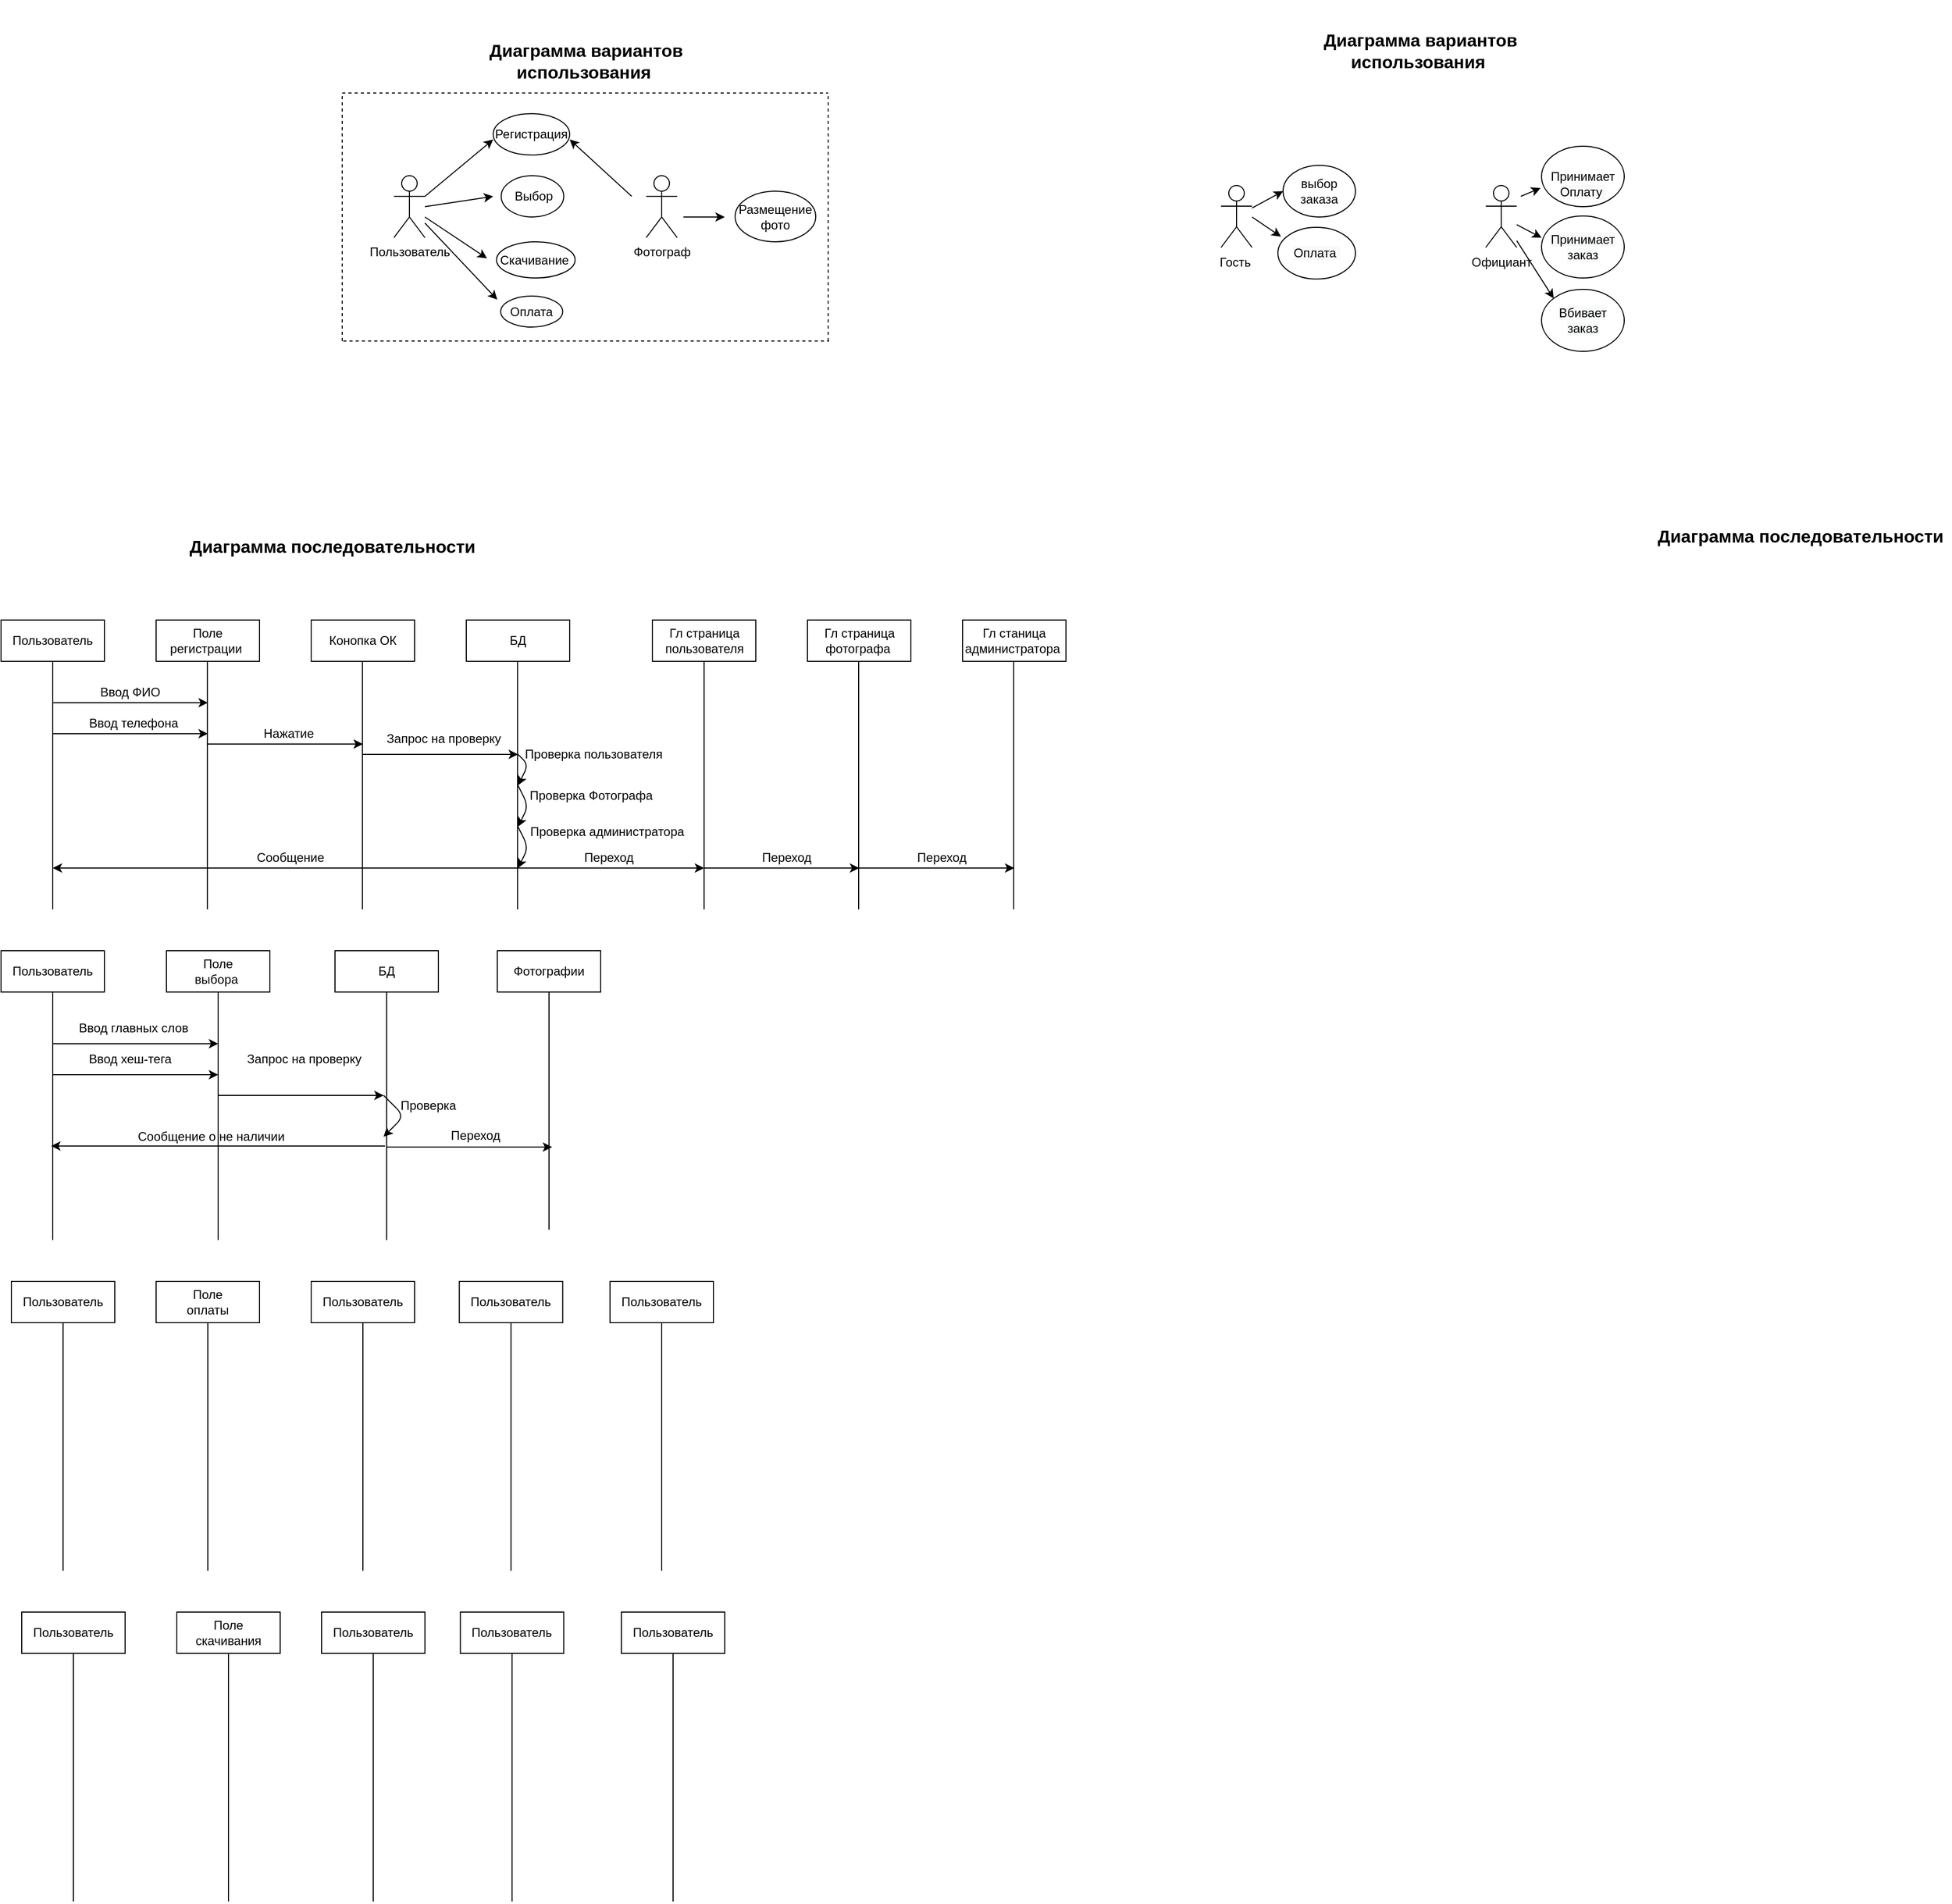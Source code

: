 <mxfile version="13.7.9" type="github">
  <diagram id="YE69xBtVCRSE5VGeOWay" name="Page-1">
    <mxGraphModel dx="1695" dy="482" grid="1" gridSize="10" guides="1" tooltips="1" connect="1" arrows="1" fold="1" page="1" pageScale="1" pageWidth="827" pageHeight="1169" math="0" shadow="0">
      <root>
        <mxCell id="0" />
        <mxCell id="1" parent="0" />
        <mxCell id="iiHJ2bzhxihyjnqLkJOd-1" value="Пользователь" style="shape=umlActor;verticalLabelPosition=bottom;verticalAlign=top;html=1;outlineConnect=0;" parent="1" vertex="1">
          <mxGeometry x="170" y="250" width="30" height="60" as="geometry" />
        </mxCell>
        <mxCell id="iiHJ2bzhxihyjnqLkJOd-2" value="Фотограф" style="shape=umlActor;verticalLabelPosition=bottom;verticalAlign=top;html=1;outlineConnect=0;" parent="1" vertex="1">
          <mxGeometry x="414" y="250" width="30" height="60" as="geometry" />
        </mxCell>
        <mxCell id="iiHJ2bzhxihyjnqLkJOd-3" value="&lt;font style=&quot;font-size: 17px&quot;&gt;&lt;b&gt;Диаграмма вариантов использования&amp;nbsp;&lt;/b&gt;&lt;/font&gt;" style="text;html=1;align=center;verticalAlign=middle;whiteSpace=wrap;rounded=0;" parent="1" vertex="1">
          <mxGeometry x="213" y="90" width="286" height="100" as="geometry" />
        </mxCell>
        <mxCell id="iiHJ2bzhxihyjnqLkJOd-8" value="" style="ellipse;whiteSpace=wrap;html=1;" parent="1" vertex="1">
          <mxGeometry x="273.25" y="366.5" width="60" height="30" as="geometry" />
        </mxCell>
        <mxCell id="iiHJ2bzhxihyjnqLkJOd-9" value="" style="ellipse;whiteSpace=wrap;html=1;" parent="1" vertex="1">
          <mxGeometry x="500" y="265" width="78" height="49" as="geometry" />
        </mxCell>
        <mxCell id="iiHJ2bzhxihyjnqLkJOd-10" value="" style="ellipse;whiteSpace=wrap;html=1;" parent="1" vertex="1">
          <mxGeometry x="273.75" y="250" width="60.5" height="40" as="geometry" />
        </mxCell>
        <mxCell id="iiHJ2bzhxihyjnqLkJOd-11" value="" style="ellipse;whiteSpace=wrap;html=1;" parent="1" vertex="1">
          <mxGeometry x="266" y="190" width="74" height="40" as="geometry" />
        </mxCell>
        <mxCell id="iiHJ2bzhxihyjnqLkJOd-12" value="" style="ellipse;whiteSpace=wrap;html=1;" parent="1" vertex="1">
          <mxGeometry x="269.25" y="314" width="76" height="35" as="geometry" />
        </mxCell>
        <mxCell id="iiHJ2bzhxihyjnqLkJOd-13" value="Регистрация" style="text;html=1;strokeColor=none;fillColor=none;align=center;verticalAlign=middle;whiteSpace=wrap;rounded=0;" parent="1" vertex="1">
          <mxGeometry x="283" y="200" width="40" height="20" as="geometry" />
        </mxCell>
        <mxCell id="iiHJ2bzhxihyjnqLkJOd-15" value="Выбор&amp;nbsp;" style="text;html=1;strokeColor=none;fillColor=none;align=center;verticalAlign=middle;whiteSpace=wrap;rounded=0;" parent="1" vertex="1">
          <mxGeometry x="287.25" y="260" width="40" height="20" as="geometry" />
        </mxCell>
        <mxCell id="iiHJ2bzhxihyjnqLkJOd-16" value="Оплата" style="text;html=1;strokeColor=none;fillColor=none;align=center;verticalAlign=middle;whiteSpace=wrap;rounded=0;" parent="1" vertex="1">
          <mxGeometry x="283.25" y="371.5" width="40" height="20" as="geometry" />
        </mxCell>
        <mxCell id="iiHJ2bzhxihyjnqLkJOd-17" value="Скачивание" style="text;html=1;strokeColor=none;fillColor=none;align=center;verticalAlign=middle;whiteSpace=wrap;rounded=0;" parent="1" vertex="1">
          <mxGeometry x="286.25" y="321.5" width="40" height="20" as="geometry" />
        </mxCell>
        <mxCell id="iiHJ2bzhxihyjnqLkJOd-20" value="Размещение фото" style="text;html=1;strokeColor=none;fillColor=none;align=center;verticalAlign=middle;whiteSpace=wrap;rounded=0;" parent="1" vertex="1">
          <mxGeometry x="499" y="270" width="80" height="40" as="geometry" />
        </mxCell>
        <mxCell id="iiHJ2bzhxihyjnqLkJOd-24" value="" style="endArrow=classic;html=1;" parent="1" edge="1">
          <mxGeometry width="50" height="50" relative="1" as="geometry">
            <mxPoint x="200" y="270" as="sourcePoint" />
            <mxPoint x="266" y="215" as="targetPoint" />
          </mxGeometry>
        </mxCell>
        <mxCell id="iiHJ2bzhxihyjnqLkJOd-26" value="" style="endArrow=classic;html=1;" parent="1" edge="1">
          <mxGeometry width="50" height="50" relative="1" as="geometry">
            <mxPoint x="400" y="270" as="sourcePoint" />
            <mxPoint x="340" y="215" as="targetPoint" />
          </mxGeometry>
        </mxCell>
        <mxCell id="iiHJ2bzhxihyjnqLkJOd-27" value="" style="endArrow=classic;html=1;" parent="1" edge="1">
          <mxGeometry width="50" height="50" relative="1" as="geometry">
            <mxPoint x="450" y="290" as="sourcePoint" />
            <mxPoint x="490" y="290" as="targetPoint" />
          </mxGeometry>
        </mxCell>
        <mxCell id="iiHJ2bzhxihyjnqLkJOd-28" value="" style="endArrow=classic;html=1;" parent="1" edge="1">
          <mxGeometry width="50" height="50" relative="1" as="geometry">
            <mxPoint x="200" y="280" as="sourcePoint" />
            <mxPoint x="266" y="270" as="targetPoint" />
          </mxGeometry>
        </mxCell>
        <mxCell id="iiHJ2bzhxihyjnqLkJOd-29" value="" style="endArrow=classic;html=1;" parent="1" edge="1">
          <mxGeometry width="50" height="50" relative="1" as="geometry">
            <mxPoint x="200" y="290" as="sourcePoint" />
            <mxPoint x="260" y="330" as="targetPoint" />
          </mxGeometry>
        </mxCell>
        <mxCell id="iiHJ2bzhxihyjnqLkJOd-30" value="" style="endArrow=classic;html=1;" parent="1" source="iiHJ2bzhxihyjnqLkJOd-1" edge="1">
          <mxGeometry width="50" height="50" relative="1" as="geometry">
            <mxPoint x="216" y="300" as="sourcePoint" />
            <mxPoint x="270" y="370" as="targetPoint" />
          </mxGeometry>
        </mxCell>
        <mxCell id="iiHJ2bzhxihyjnqLkJOd-31" value="" style="endArrow=none;dashed=1;html=1;" parent="1" edge="1">
          <mxGeometry width="50" height="50" relative="1" as="geometry">
            <mxPoint x="121" y="410" as="sourcePoint" />
            <mxPoint x="591" y="410" as="targetPoint" />
          </mxGeometry>
        </mxCell>
        <mxCell id="iiHJ2bzhxihyjnqLkJOd-32" value="" style="endArrow=none;dashed=1;html=1;" parent="1" edge="1">
          <mxGeometry width="50" height="50" relative="1" as="geometry">
            <mxPoint x="120" y="410" as="sourcePoint" />
            <mxPoint x="120" y="170" as="targetPoint" />
          </mxGeometry>
        </mxCell>
        <mxCell id="iiHJ2bzhxihyjnqLkJOd-33" value="" style="endArrow=none;dashed=1;html=1;" parent="1" edge="1">
          <mxGeometry width="50" height="50" relative="1" as="geometry">
            <mxPoint x="120" y="170" as="sourcePoint" />
            <mxPoint x="590" y="170" as="targetPoint" />
          </mxGeometry>
        </mxCell>
        <mxCell id="iiHJ2bzhxihyjnqLkJOd-34" value="" style="endArrow=none;dashed=1;html=1;" parent="1" edge="1">
          <mxGeometry width="50" height="50" relative="1" as="geometry">
            <mxPoint x="590" y="410" as="sourcePoint" />
            <mxPoint x="590" y="170" as="targetPoint" />
          </mxGeometry>
        </mxCell>
        <mxCell id="iiHJ2bzhxihyjnqLkJOd-35" value="&lt;font style=&quot;font-size: 17px&quot;&gt;&lt;b&gt;Диаграмма вариантов использования&amp;nbsp;&lt;/b&gt;&lt;/font&gt;" style="text;html=1;align=center;verticalAlign=middle;whiteSpace=wrap;rounded=0;" parent="1" vertex="1">
          <mxGeometry x="1020" y="80" width="286" height="100" as="geometry" />
        </mxCell>
        <mxCell id="iiHJ2bzhxihyjnqLkJOd-36" value="Гость&amp;nbsp;" style="shape=umlActor;verticalLabelPosition=bottom;verticalAlign=top;html=1;outlineConnect=0;" parent="1" vertex="1">
          <mxGeometry x="970" y="259.5" width="30" height="60" as="geometry" />
        </mxCell>
        <mxCell id="iiHJ2bzhxihyjnqLkJOd-37" value="Официант" style="shape=umlActor;verticalLabelPosition=bottom;verticalAlign=top;html=1;outlineConnect=0;" parent="1" vertex="1">
          <mxGeometry x="1226" y="259.5" width="30" height="60" as="geometry" />
        </mxCell>
        <mxCell id="iiHJ2bzhxihyjnqLkJOd-44" value="" style="ellipse;whiteSpace=wrap;html=1;" parent="1" vertex="1">
          <mxGeometry x="1030" y="240" width="70" height="50" as="geometry" />
        </mxCell>
        <mxCell id="iiHJ2bzhxihyjnqLkJOd-46" value="выбор заказа" style="text;html=1;strokeColor=none;fillColor=none;align=center;verticalAlign=middle;whiteSpace=wrap;rounded=0;" parent="1" vertex="1">
          <mxGeometry x="1045" y="255" width="40" height="20" as="geometry" />
        </mxCell>
        <mxCell id="iiHJ2bzhxihyjnqLkJOd-47" value="&#xa;&#xa;&lt;span style=&quot;color: rgb(0, 0, 0); font-family: helvetica; font-size: 12px; font-style: normal; font-weight: 400; letter-spacing: normal; text-align: center; text-indent: 0px; text-transform: none; word-spacing: 0px; background-color: rgb(248, 249, 250); display: inline; float: none;&quot;&gt;Оплата&amp;nbsp;&lt;/span&gt;&#xa;&#xa;" style="ellipse;whiteSpace=wrap;html=1;" parent="1" vertex="1">
          <mxGeometry x="1025" y="300" width="75" height="50" as="geometry" />
        </mxCell>
        <mxCell id="iiHJ2bzhxihyjnqLkJOd-48" value="&lt;br&gt;Принимает&lt;br&gt;&lt;span style=&quot;color: rgb(0 , 0 , 0) ; font-family: &amp;#34;helvetica&amp;#34; ; font-size: 12px ; font-style: normal ; font-weight: 400 ; letter-spacing: normal ; text-align: center ; text-indent: 0px ; text-transform: none ; word-spacing: 0px ; background-color: rgb(248 , 249 , 250) ; display: inline ; float: none&quot;&gt;Оплату&amp;nbsp;&lt;/span&gt;&lt;br&gt;" style="ellipse;whiteSpace=wrap;html=1;" parent="1" vertex="1">
          <mxGeometry x="1280" y="221.5" width="80" height="58.5" as="geometry" />
        </mxCell>
        <mxCell id="iiHJ2bzhxihyjnqLkJOd-49" value="&#xa;&#xa;&lt;span style=&quot;color: rgb(0, 0, 0); font-family: helvetica; font-size: 12px; font-style: normal; font-weight: 400; letter-spacing: normal; text-align: center; text-indent: 0px; text-transform: none; word-spacing: 0px; background-color: rgb(248, 249, 250); display: inline; float: none;&quot;&gt;Принимает заказ&lt;/span&gt;&#xa;&#xa;" style="ellipse;whiteSpace=wrap;html=1;" parent="1" vertex="1">
          <mxGeometry x="1280" y="289" width="80" height="60" as="geometry" />
        </mxCell>
        <mxCell id="iiHJ2bzhxihyjnqLkJOd-50" value="&#xa;&#xa;&lt;span style=&quot;color: rgb(0, 0, 0); font-family: helvetica; font-size: 12px; font-style: normal; font-weight: 400; letter-spacing: normal; text-align: center; text-indent: 0px; text-transform: none; word-spacing: 0px; background-color: rgb(248, 249, 250); display: inline; float: none;&quot;&gt;Вбивает заказ&lt;/span&gt;&#xa;&#xa;" style="ellipse;whiteSpace=wrap;html=1;" parent="1" vertex="1">
          <mxGeometry x="1280" y="360" width="80" height="60" as="geometry" />
        </mxCell>
        <mxCell id="iiHJ2bzhxihyjnqLkJOd-51" value="" style="endArrow=classic;html=1;entryX=0;entryY=0.5;entryDx=0;entryDy=0;" parent="1" source="iiHJ2bzhxihyjnqLkJOd-36" target="iiHJ2bzhxihyjnqLkJOd-44" edge="1">
          <mxGeometry width="50" height="50" relative="1" as="geometry">
            <mxPoint x="1010" y="270" as="sourcePoint" />
            <mxPoint x="1080" y="240" as="targetPoint" />
          </mxGeometry>
        </mxCell>
        <mxCell id="iiHJ2bzhxihyjnqLkJOd-52" value="" style="endArrow=classic;html=1;entryX=0.04;entryY=0.18;entryDx=0;entryDy=0;entryPerimeter=0;" parent="1" target="iiHJ2bzhxihyjnqLkJOd-47" edge="1">
          <mxGeometry width="50" height="50" relative="1" as="geometry">
            <mxPoint x="1000" y="290" as="sourcePoint" />
            <mxPoint x="1040" y="275" as="targetPoint" />
          </mxGeometry>
        </mxCell>
        <mxCell id="iiHJ2bzhxihyjnqLkJOd-56" value="" style="endArrow=classic;html=1;entryX=0;entryY=0.35;entryDx=0;entryDy=0;entryPerimeter=0;" parent="1" source="iiHJ2bzhxihyjnqLkJOd-37" target="iiHJ2bzhxihyjnqLkJOd-49" edge="1">
          <mxGeometry width="50" height="50" relative="1" as="geometry">
            <mxPoint x="1260" y="290" as="sourcePoint" />
            <mxPoint x="1260" y="300" as="targetPoint" />
          </mxGeometry>
        </mxCell>
        <mxCell id="iiHJ2bzhxihyjnqLkJOd-58" value="" style="endArrow=classic;html=1;entryX=0;entryY=0;entryDx=0;entryDy=0;" parent="1" source="iiHJ2bzhxihyjnqLkJOd-37" target="iiHJ2bzhxihyjnqLkJOd-50" edge="1">
          <mxGeometry width="50" height="50" relative="1" as="geometry">
            <mxPoint x="1270" y="280" as="sourcePoint" />
            <mxPoint x="1080" y="240" as="targetPoint" />
          </mxGeometry>
        </mxCell>
        <mxCell id="iiHJ2bzhxihyjnqLkJOd-59" value="" style="endArrow=classic;html=1;entryX=-0.012;entryY=0.692;entryDx=0;entryDy=0;entryPerimeter=0;" parent="1" target="iiHJ2bzhxihyjnqLkJOd-48" edge="1">
          <mxGeometry width="50" height="50" relative="1" as="geometry">
            <mxPoint x="1260" y="270" as="sourcePoint" />
            <mxPoint x="1260" y="250" as="targetPoint" />
          </mxGeometry>
        </mxCell>
        <mxCell id="iiHJ2bzhxihyjnqLkJOd-60" value="&lt;font style=&quot;font-size: 17px&quot;&gt;&lt;b&gt;Диаграмма последовательности&amp;nbsp;&lt;/b&gt;&lt;/font&gt;" style="text;html=1;align=center;verticalAlign=middle;whiteSpace=wrap;rounded=0;" parent="1" vertex="1">
          <mxGeometry x="-30" y="560" width="286" height="100" as="geometry" />
        </mxCell>
        <mxCell id="iiHJ2bzhxihyjnqLkJOd-62" value="&lt;font style=&quot;font-size: 17px&quot;&gt;&lt;b&gt;Диаграмма последовательности&amp;nbsp;&lt;/b&gt;&lt;/font&gt;" style="text;html=1;align=center;verticalAlign=middle;whiteSpace=wrap;rounded=0;" parent="1" vertex="1">
          <mxGeometry x="1390" y="550" width="286" height="100" as="geometry" />
        </mxCell>
        <mxCell id="iiHJ2bzhxihyjnqLkJOd-63" value="" style="rounded=0;whiteSpace=wrap;html=1;" parent="1" vertex="1">
          <mxGeometry x="-210" y="680" width="100" height="40" as="geometry" />
        </mxCell>
        <mxCell id="iiHJ2bzhxihyjnqLkJOd-64" value="Пользователь" style="text;html=1;strokeColor=none;fillColor=none;align=center;verticalAlign=middle;whiteSpace=wrap;rounded=0;" parent="1" vertex="1">
          <mxGeometry x="-180" y="690" width="40" height="20" as="geometry" />
        </mxCell>
        <mxCell id="iiHJ2bzhxihyjnqLkJOd-65" value="" style="rounded=0;whiteSpace=wrap;html=1;" parent="1" vertex="1">
          <mxGeometry x="-60" y="680" width="100" height="40" as="geometry" />
        </mxCell>
        <mxCell id="iiHJ2bzhxihyjnqLkJOd-66" value="" style="rounded=0;whiteSpace=wrap;html=1;" parent="1" vertex="1">
          <mxGeometry x="90" y="680" width="100" height="40" as="geometry" />
        </mxCell>
        <mxCell id="iiHJ2bzhxihyjnqLkJOd-67" value="" style="rounded=0;whiteSpace=wrap;html=1;" parent="1" vertex="1">
          <mxGeometry x="420" y="680" width="100" height="40" as="geometry" />
        </mxCell>
        <mxCell id="iiHJ2bzhxihyjnqLkJOd-68" value="" style="rounded=0;whiteSpace=wrap;html=1;" parent="1" vertex="1">
          <mxGeometry x="240" y="680" width="100" height="40" as="geometry" />
        </mxCell>
        <mxCell id="iiHJ2bzhxihyjnqLkJOd-70" value="" style="endArrow=none;html=1;entryX=0.5;entryY=1;entryDx=0;entryDy=0;" parent="1" target="iiHJ2bzhxihyjnqLkJOd-63" edge="1">
          <mxGeometry width="50" height="50" relative="1" as="geometry">
            <mxPoint x="-160" y="960" as="sourcePoint" />
            <mxPoint x="-160" y="800" as="targetPoint" />
          </mxGeometry>
        </mxCell>
        <mxCell id="iiHJ2bzhxihyjnqLkJOd-71" value="" style="endArrow=none;html=1;entryX=0.5;entryY=1;entryDx=0;entryDy=0;" parent="1" edge="1">
          <mxGeometry width="50" height="50" relative="1" as="geometry">
            <mxPoint x="-10.42" y="960" as="sourcePoint" />
            <mxPoint x="-10.42" y="720" as="targetPoint" />
          </mxGeometry>
        </mxCell>
        <mxCell id="iiHJ2bzhxihyjnqLkJOd-72" value="" style="endArrow=none;html=1;entryX=0.5;entryY=1;entryDx=0;entryDy=0;" parent="1" edge="1">
          <mxGeometry width="50" height="50" relative="1" as="geometry">
            <mxPoint x="139.58" y="960" as="sourcePoint" />
            <mxPoint x="139.58" y="720" as="targetPoint" />
          </mxGeometry>
        </mxCell>
        <mxCell id="iiHJ2bzhxihyjnqLkJOd-73" value="" style="endArrow=none;html=1;entryX=0.5;entryY=1;entryDx=0;entryDy=0;" parent="1" edge="1">
          <mxGeometry width="50" height="50" relative="1" as="geometry">
            <mxPoint x="289.58" y="960" as="sourcePoint" />
            <mxPoint x="289.58" y="720" as="targetPoint" />
          </mxGeometry>
        </mxCell>
        <mxCell id="iiHJ2bzhxihyjnqLkJOd-74" value="" style="endArrow=none;html=1;entryX=0.5;entryY=1;entryDx=0;entryDy=0;" parent="1" edge="1">
          <mxGeometry width="50" height="50" relative="1" as="geometry">
            <mxPoint x="470.0" y="960" as="sourcePoint" />
            <mxPoint x="470.0" y="720" as="targetPoint" />
          </mxGeometry>
        </mxCell>
        <mxCell id="iiHJ2bzhxihyjnqLkJOd-75" value="Поле регистрации&amp;nbsp;" style="text;html=1;strokeColor=none;fillColor=none;align=center;verticalAlign=middle;whiteSpace=wrap;rounded=0;" parent="1" vertex="1">
          <mxGeometry x="-60" y="690" width="100" height="20" as="geometry" />
        </mxCell>
        <mxCell id="iiHJ2bzhxihyjnqLkJOd-76" value="Конопка ОК" style="text;html=1;strokeColor=none;fillColor=none;align=center;verticalAlign=middle;whiteSpace=wrap;rounded=0;" parent="1" vertex="1">
          <mxGeometry x="95" y="685" width="90" height="30" as="geometry" />
        </mxCell>
        <mxCell id="iiHJ2bzhxihyjnqLkJOd-77" value="БД" style="text;html=1;strokeColor=none;fillColor=none;align=center;verticalAlign=middle;whiteSpace=wrap;rounded=0;" parent="1" vertex="1">
          <mxGeometry x="270" y="690" width="40" height="20" as="geometry" />
        </mxCell>
        <mxCell id="iiHJ2bzhxihyjnqLkJOd-78" value="Гл страница пользователя" style="text;html=1;strokeColor=none;fillColor=none;align=center;verticalAlign=middle;whiteSpace=wrap;rounded=0;" parent="1" vertex="1">
          <mxGeometry x="426.5" y="690" width="87" height="20" as="geometry" />
        </mxCell>
        <mxCell id="iiHJ2bzhxihyjnqLkJOd-79" value="" style="endArrow=classic;html=1;" parent="1" edge="1">
          <mxGeometry width="50" height="50" relative="1" as="geometry">
            <mxPoint x="-160" y="760" as="sourcePoint" />
            <mxPoint x="-10" y="760" as="targetPoint" />
          </mxGeometry>
        </mxCell>
        <mxCell id="iiHJ2bzhxihyjnqLkJOd-80" value="Ввод ФИО" style="text;html=1;strokeColor=none;fillColor=none;align=center;verticalAlign=middle;whiteSpace=wrap;rounded=0;" parent="1" vertex="1">
          <mxGeometry x="-120" y="740" width="70" height="20" as="geometry" />
        </mxCell>
        <mxCell id="iiHJ2bzhxihyjnqLkJOd-81" value="" style="endArrow=classic;html=1;" parent="1" edge="1">
          <mxGeometry width="50" height="50" relative="1" as="geometry">
            <mxPoint x="-160.0" y="790" as="sourcePoint" />
            <mxPoint x="-10.0" y="790" as="targetPoint" />
          </mxGeometry>
        </mxCell>
        <mxCell id="iiHJ2bzhxihyjnqLkJOd-82" value="Ввод телефона&amp;nbsp;" style="text;html=1;strokeColor=none;fillColor=none;align=center;verticalAlign=middle;whiteSpace=wrap;rounded=0;" parent="1" vertex="1">
          <mxGeometry x="-130" y="770" width="100" height="20" as="geometry" />
        </mxCell>
        <mxCell id="iiHJ2bzhxihyjnqLkJOd-83" value="Нажатие&amp;nbsp;" style="text;html=1;strokeColor=none;fillColor=none;align=center;verticalAlign=middle;whiteSpace=wrap;rounded=0;" parent="1" vertex="1">
          <mxGeometry x="50" y="780" width="40" height="20" as="geometry" />
        </mxCell>
        <mxCell id="iiHJ2bzhxihyjnqLkJOd-84" value="" style="endArrow=classic;html=1;" parent="1" edge="1">
          <mxGeometry width="50" height="50" relative="1" as="geometry">
            <mxPoint x="-10.0" y="800" as="sourcePoint" />
            <mxPoint x="140.0" y="800" as="targetPoint" />
          </mxGeometry>
        </mxCell>
        <mxCell id="iiHJ2bzhxihyjnqLkJOd-85" value="" style="endArrow=classic;html=1;" parent="1" edge="1">
          <mxGeometry width="50" height="50" relative="1" as="geometry">
            <mxPoint x="140.0" y="810" as="sourcePoint" />
            <mxPoint x="290" y="810" as="targetPoint" />
          </mxGeometry>
        </mxCell>
        <mxCell id="iiHJ2bzhxihyjnqLkJOd-87" value="" style="endArrow=classic;html=1;" parent="1" edge="1">
          <mxGeometry width="50" height="50" relative="1" as="geometry">
            <mxPoint x="290" y="920" as="sourcePoint" />
            <mxPoint x="470" y="920" as="targetPoint" />
          </mxGeometry>
        </mxCell>
        <mxCell id="iiHJ2bzhxihyjnqLkJOd-88" value="Запрос на проверку&amp;nbsp;" style="text;html=1;strokeColor=none;fillColor=none;align=center;verticalAlign=middle;whiteSpace=wrap;rounded=0;" parent="1" vertex="1">
          <mxGeometry x="150" y="780" width="140" height="30" as="geometry" />
        </mxCell>
        <mxCell id="iiHJ2bzhxihyjnqLkJOd-90" value="" style="endArrow=classic;html=1;exitX=1;exitY=1;exitDx=0;exitDy=0;" parent="1" source="iiHJ2bzhxihyjnqLkJOd-88" edge="1">
          <mxGeometry width="50" height="50" relative="1" as="geometry">
            <mxPoint x="320" y="810" as="sourcePoint" />
            <mxPoint x="290" y="840" as="targetPoint" />
            <Array as="points">
              <mxPoint x="300" y="820" />
            </Array>
          </mxGeometry>
        </mxCell>
        <mxCell id="iiHJ2bzhxihyjnqLkJOd-91" value="Проверка пользователя&amp;nbsp;" style="text;html=1;strokeColor=none;fillColor=none;align=center;verticalAlign=middle;whiteSpace=wrap;rounded=0;" parent="1" vertex="1">
          <mxGeometry x="290" y="790" width="150" height="40" as="geometry" />
        </mxCell>
        <mxCell id="iiHJ2bzhxihyjnqLkJOd-92" value="Проверка Фотографа&amp;nbsp;" style="text;html=1;strokeColor=none;fillColor=none;align=center;verticalAlign=middle;whiteSpace=wrap;rounded=0;" parent="1" vertex="1">
          <mxGeometry x="286.25" y="840" width="152.75" height="20" as="geometry" />
        </mxCell>
        <mxCell id="iiHJ2bzhxihyjnqLkJOd-94" value="" style="endArrow=classic;html=1;" parent="1" edge="1">
          <mxGeometry width="50" height="50" relative="1" as="geometry">
            <mxPoint x="290" y="840" as="sourcePoint" />
            <mxPoint x="290" y="880" as="targetPoint" />
            <Array as="points">
              <mxPoint x="300" y="860" />
            </Array>
          </mxGeometry>
        </mxCell>
        <mxCell id="iiHJ2bzhxihyjnqLkJOd-95" value="" style="endArrow=classic;html=1;" parent="1" edge="1">
          <mxGeometry width="50" height="50" relative="1" as="geometry">
            <mxPoint x="290" y="880" as="sourcePoint" />
            <mxPoint x="290" y="920" as="targetPoint" />
            <Array as="points">
              <mxPoint x="300" y="900" />
            </Array>
          </mxGeometry>
        </mxCell>
        <mxCell id="iiHJ2bzhxihyjnqLkJOd-96" value="Проверка администратора&amp;nbsp;" style="text;html=1;strokeColor=none;fillColor=none;align=center;verticalAlign=middle;whiteSpace=wrap;rounded=0;" parent="1" vertex="1">
          <mxGeometry x="283" y="860" width="190" height="50" as="geometry" />
        </mxCell>
        <mxCell id="iiHJ2bzhxihyjnqLkJOd-97" value="Переход" style="text;html=1;strokeColor=none;fillColor=none;align=center;verticalAlign=middle;whiteSpace=wrap;rounded=0;" parent="1" vertex="1">
          <mxGeometry x="358" y="900" width="40" height="20" as="geometry" />
        </mxCell>
        <mxCell id="iiHJ2bzhxihyjnqLkJOd-98" value="" style="rounded=0;whiteSpace=wrap;html=1;" parent="1" vertex="1">
          <mxGeometry x="570" y="680" width="100" height="40" as="geometry" />
        </mxCell>
        <mxCell id="iiHJ2bzhxihyjnqLkJOd-99" value="Гл страница фотографа&amp;nbsp;" style="text;html=1;strokeColor=none;fillColor=none;align=center;verticalAlign=middle;whiteSpace=wrap;rounded=0;" parent="1" vertex="1">
          <mxGeometry x="576.5" y="690" width="87" height="20" as="geometry" />
        </mxCell>
        <mxCell id="iiHJ2bzhxihyjnqLkJOd-100" value="" style="rounded=0;whiteSpace=wrap;html=1;" parent="1" vertex="1">
          <mxGeometry x="720" y="680" width="100" height="40" as="geometry" />
        </mxCell>
        <mxCell id="iiHJ2bzhxihyjnqLkJOd-101" value="Гл станица администратора&amp;nbsp;" style="text;html=1;strokeColor=none;fillColor=none;align=center;verticalAlign=middle;whiteSpace=wrap;rounded=0;" parent="1" vertex="1">
          <mxGeometry x="715" y="667.5" width="110" height="65" as="geometry" />
        </mxCell>
        <mxCell id="VN3i59JF1z_-Vm6CVips-3" value="" style="rounded=0;whiteSpace=wrap;html=1;" vertex="1" parent="1">
          <mxGeometry x="-210" y="1000" width="100" height="40" as="geometry" />
        </mxCell>
        <mxCell id="VN3i59JF1z_-Vm6CVips-4" value="Пользователь" style="text;html=1;strokeColor=none;fillColor=none;align=center;verticalAlign=middle;whiteSpace=wrap;rounded=0;" vertex="1" parent="1">
          <mxGeometry x="-180" y="1010" width="40" height="20" as="geometry" />
        </mxCell>
        <mxCell id="VN3i59JF1z_-Vm6CVips-5" value="" style="endArrow=none;html=1;entryX=0.5;entryY=1;entryDx=0;entryDy=0;" edge="1" parent="1" target="VN3i59JF1z_-Vm6CVips-3">
          <mxGeometry width="50" height="50" relative="1" as="geometry">
            <mxPoint x="-160" y="1280" as="sourcePoint" />
            <mxPoint x="-150" y="1120" as="targetPoint" />
          </mxGeometry>
        </mxCell>
        <mxCell id="VN3i59JF1z_-Vm6CVips-9" value="" style="rounded=0;whiteSpace=wrap;html=1;" vertex="1" parent="1">
          <mxGeometry x="-50" y="1000" width="100" height="40" as="geometry" />
        </mxCell>
        <mxCell id="VN3i59JF1z_-Vm6CVips-10" value="Поле выбора&amp;nbsp;" style="text;html=1;strokeColor=none;fillColor=none;align=center;verticalAlign=middle;whiteSpace=wrap;rounded=0;" vertex="1" parent="1">
          <mxGeometry x="-20" y="1010" width="40" height="20" as="geometry" />
        </mxCell>
        <mxCell id="VN3i59JF1z_-Vm6CVips-11" value="" style="endArrow=none;html=1;entryX=0.5;entryY=1;entryDx=0;entryDy=0;" edge="1" parent="1" target="VN3i59JF1z_-Vm6CVips-9">
          <mxGeometry width="50" height="50" relative="1" as="geometry">
            <mxPoint y="1280" as="sourcePoint" />
            <mxPoint x="10" y="1120" as="targetPoint" />
          </mxGeometry>
        </mxCell>
        <mxCell id="VN3i59JF1z_-Vm6CVips-12" value="" style="rounded=0;whiteSpace=wrap;html=1;" vertex="1" parent="1">
          <mxGeometry x="113" y="1000" width="100" height="40" as="geometry" />
        </mxCell>
        <mxCell id="VN3i59JF1z_-Vm6CVips-13" value="БД" style="text;html=1;strokeColor=none;fillColor=none;align=center;verticalAlign=middle;whiteSpace=wrap;rounded=0;" vertex="1" parent="1">
          <mxGeometry x="143" y="1010" width="40" height="20" as="geometry" />
        </mxCell>
        <mxCell id="VN3i59JF1z_-Vm6CVips-14" value="" style="endArrow=none;html=1;entryX=0.5;entryY=1;entryDx=0;entryDy=0;" edge="1" parent="1" target="VN3i59JF1z_-Vm6CVips-12">
          <mxGeometry width="50" height="50" relative="1" as="geometry">
            <mxPoint x="163" y="1280" as="sourcePoint" />
            <mxPoint x="140" y="1120" as="targetPoint" />
          </mxGeometry>
        </mxCell>
        <mxCell id="VN3i59JF1z_-Vm6CVips-15" value="" style="rounded=0;whiteSpace=wrap;html=1;" vertex="1" parent="1">
          <mxGeometry x="270" y="1000" width="100" height="40" as="geometry" />
        </mxCell>
        <mxCell id="VN3i59JF1z_-Vm6CVips-16" value="Фотографии" style="text;html=1;strokeColor=none;fillColor=none;align=center;verticalAlign=middle;whiteSpace=wrap;rounded=0;" vertex="1" parent="1">
          <mxGeometry x="300" y="1010" width="40" height="20" as="geometry" />
        </mxCell>
        <mxCell id="VN3i59JF1z_-Vm6CVips-17" value="" style="endArrow=none;html=1;entryX=0.5;entryY=1;entryDx=0;entryDy=0;" edge="1" parent="1" target="VN3i59JF1z_-Vm6CVips-15">
          <mxGeometry width="50" height="50" relative="1" as="geometry">
            <mxPoint x="320" y="1270" as="sourcePoint" />
            <mxPoint x="383.25" y="1120" as="targetPoint" />
          </mxGeometry>
        </mxCell>
        <mxCell id="VN3i59JF1z_-Vm6CVips-21" value="" style="rounded=0;whiteSpace=wrap;html=1;" vertex="1" parent="1">
          <mxGeometry x="-200" y="1320" width="100" height="40" as="geometry" />
        </mxCell>
        <mxCell id="VN3i59JF1z_-Vm6CVips-22" value="Пользователь" style="text;html=1;strokeColor=none;fillColor=none;align=center;verticalAlign=middle;whiteSpace=wrap;rounded=0;" vertex="1" parent="1">
          <mxGeometry x="-170" y="1330" width="40" height="20" as="geometry" />
        </mxCell>
        <mxCell id="VN3i59JF1z_-Vm6CVips-23" value="" style="endArrow=none;html=1;entryX=0.5;entryY=1;entryDx=0;entryDy=0;" edge="1" parent="1" target="VN3i59JF1z_-Vm6CVips-21">
          <mxGeometry width="50" height="50" relative="1" as="geometry">
            <mxPoint x="-150" y="1600" as="sourcePoint" />
            <mxPoint x="-150" y="1440" as="targetPoint" />
          </mxGeometry>
        </mxCell>
        <mxCell id="VN3i59JF1z_-Vm6CVips-24" value="" style="rounded=0;whiteSpace=wrap;html=1;" vertex="1" parent="1">
          <mxGeometry x="-60" y="1320" width="100" height="40" as="geometry" />
        </mxCell>
        <mxCell id="VN3i59JF1z_-Vm6CVips-25" value="Поле оплаты" style="text;html=1;strokeColor=none;fillColor=none;align=center;verticalAlign=middle;whiteSpace=wrap;rounded=0;" vertex="1" parent="1">
          <mxGeometry x="-30" y="1330" width="40" height="20" as="geometry" />
        </mxCell>
        <mxCell id="VN3i59JF1z_-Vm6CVips-26" value="" style="endArrow=none;html=1;entryX=0.5;entryY=1;entryDx=0;entryDy=0;" edge="1" parent="1" target="VN3i59JF1z_-Vm6CVips-24">
          <mxGeometry width="50" height="50" relative="1" as="geometry">
            <mxPoint x="-10" y="1600" as="sourcePoint" />
            <mxPoint x="-10" y="1440" as="targetPoint" />
          </mxGeometry>
        </mxCell>
        <mxCell id="VN3i59JF1z_-Vm6CVips-27" value="" style="rounded=0;whiteSpace=wrap;html=1;" vertex="1" parent="1">
          <mxGeometry x="90" y="1320" width="100" height="40" as="geometry" />
        </mxCell>
        <mxCell id="VN3i59JF1z_-Vm6CVips-28" value="Пользователь" style="text;html=1;strokeColor=none;fillColor=none;align=center;verticalAlign=middle;whiteSpace=wrap;rounded=0;" vertex="1" parent="1">
          <mxGeometry x="120" y="1330" width="40" height="20" as="geometry" />
        </mxCell>
        <mxCell id="VN3i59JF1z_-Vm6CVips-29" value="" style="endArrow=none;html=1;entryX=0.5;entryY=1;entryDx=0;entryDy=0;" edge="1" parent="1" target="VN3i59JF1z_-Vm6CVips-27">
          <mxGeometry width="50" height="50" relative="1" as="geometry">
            <mxPoint x="140" y="1600" as="sourcePoint" />
            <mxPoint x="140" y="1440" as="targetPoint" />
          </mxGeometry>
        </mxCell>
        <mxCell id="VN3i59JF1z_-Vm6CVips-30" value="" style="rounded=0;whiteSpace=wrap;html=1;" vertex="1" parent="1">
          <mxGeometry x="233.25" y="1320" width="100" height="40" as="geometry" />
        </mxCell>
        <mxCell id="VN3i59JF1z_-Vm6CVips-31" value="Пользователь" style="text;html=1;strokeColor=none;fillColor=none;align=center;verticalAlign=middle;whiteSpace=wrap;rounded=0;" vertex="1" parent="1">
          <mxGeometry x="263.25" y="1330" width="40" height="20" as="geometry" />
        </mxCell>
        <mxCell id="VN3i59JF1z_-Vm6CVips-32" value="" style="endArrow=none;html=1;entryX=0.5;entryY=1;entryDx=0;entryDy=0;" edge="1" parent="1" target="VN3i59JF1z_-Vm6CVips-30">
          <mxGeometry width="50" height="50" relative="1" as="geometry">
            <mxPoint x="283.25" y="1600" as="sourcePoint" />
            <mxPoint x="283.25" y="1440" as="targetPoint" />
          </mxGeometry>
        </mxCell>
        <mxCell id="VN3i59JF1z_-Vm6CVips-33" value="" style="rounded=0;whiteSpace=wrap;html=1;" vertex="1" parent="1">
          <mxGeometry x="379" y="1320" width="100" height="40" as="geometry" />
        </mxCell>
        <mxCell id="VN3i59JF1z_-Vm6CVips-34" value="Пользователь" style="text;html=1;strokeColor=none;fillColor=none;align=center;verticalAlign=middle;whiteSpace=wrap;rounded=0;" vertex="1" parent="1">
          <mxGeometry x="409" y="1330" width="40" height="20" as="geometry" />
        </mxCell>
        <mxCell id="VN3i59JF1z_-Vm6CVips-35" value="" style="endArrow=none;html=1;entryX=0.5;entryY=1;entryDx=0;entryDy=0;" edge="1" parent="1" target="VN3i59JF1z_-Vm6CVips-33">
          <mxGeometry width="50" height="50" relative="1" as="geometry">
            <mxPoint x="429" y="1600" as="sourcePoint" />
            <mxPoint x="429" y="1440" as="targetPoint" />
          </mxGeometry>
        </mxCell>
        <mxCell id="VN3i59JF1z_-Vm6CVips-36" value="" style="rounded=0;whiteSpace=wrap;html=1;" vertex="1" parent="1">
          <mxGeometry x="-190" y="1640" width="100" height="40" as="geometry" />
        </mxCell>
        <mxCell id="VN3i59JF1z_-Vm6CVips-37" value="Пользователь" style="text;html=1;strokeColor=none;fillColor=none;align=center;verticalAlign=middle;whiteSpace=wrap;rounded=0;" vertex="1" parent="1">
          <mxGeometry x="-160" y="1650" width="40" height="20" as="geometry" />
        </mxCell>
        <mxCell id="VN3i59JF1z_-Vm6CVips-38" value="" style="endArrow=none;html=1;entryX=0.5;entryY=1;entryDx=0;entryDy=0;" edge="1" parent="1" target="VN3i59JF1z_-Vm6CVips-36">
          <mxGeometry width="50" height="50" relative="1" as="geometry">
            <mxPoint x="-140" y="1920" as="sourcePoint" />
            <mxPoint x="-140" y="1760" as="targetPoint" />
          </mxGeometry>
        </mxCell>
        <mxCell id="VN3i59JF1z_-Vm6CVips-39" value="" style="rounded=0;whiteSpace=wrap;html=1;" vertex="1" parent="1">
          <mxGeometry x="-40" y="1640" width="100" height="40" as="geometry" />
        </mxCell>
        <mxCell id="VN3i59JF1z_-Vm6CVips-40" value="Поле скачивания" style="text;html=1;strokeColor=none;fillColor=none;align=center;verticalAlign=middle;whiteSpace=wrap;rounded=0;" vertex="1" parent="1">
          <mxGeometry x="-10" y="1650" width="40" height="20" as="geometry" />
        </mxCell>
        <mxCell id="VN3i59JF1z_-Vm6CVips-41" value="" style="endArrow=none;html=1;entryX=0.5;entryY=1;entryDx=0;entryDy=0;" edge="1" parent="1" target="VN3i59JF1z_-Vm6CVips-39">
          <mxGeometry width="50" height="50" relative="1" as="geometry">
            <mxPoint x="10" y="1920" as="sourcePoint" />
            <mxPoint x="10" y="1760" as="targetPoint" />
          </mxGeometry>
        </mxCell>
        <mxCell id="VN3i59JF1z_-Vm6CVips-42" value="" style="rounded=0;whiteSpace=wrap;html=1;" vertex="1" parent="1">
          <mxGeometry x="100" y="1640" width="100" height="40" as="geometry" />
        </mxCell>
        <mxCell id="VN3i59JF1z_-Vm6CVips-43" value="Пользователь" style="text;html=1;strokeColor=none;fillColor=none;align=center;verticalAlign=middle;whiteSpace=wrap;rounded=0;" vertex="1" parent="1">
          <mxGeometry x="130" y="1650" width="40" height="20" as="geometry" />
        </mxCell>
        <mxCell id="VN3i59JF1z_-Vm6CVips-44" value="" style="endArrow=none;html=1;entryX=0.5;entryY=1;entryDx=0;entryDy=0;" edge="1" parent="1" target="VN3i59JF1z_-Vm6CVips-42">
          <mxGeometry width="50" height="50" relative="1" as="geometry">
            <mxPoint x="150" y="1920" as="sourcePoint" />
            <mxPoint x="150" y="1760" as="targetPoint" />
          </mxGeometry>
        </mxCell>
        <mxCell id="VN3i59JF1z_-Vm6CVips-45" value="" style="rounded=0;whiteSpace=wrap;html=1;" vertex="1" parent="1">
          <mxGeometry x="234.25" y="1640" width="100" height="40" as="geometry" />
        </mxCell>
        <mxCell id="VN3i59JF1z_-Vm6CVips-46" value="Пользователь" style="text;html=1;strokeColor=none;fillColor=none;align=center;verticalAlign=middle;whiteSpace=wrap;rounded=0;" vertex="1" parent="1">
          <mxGeometry x="264.25" y="1650" width="40" height="20" as="geometry" />
        </mxCell>
        <mxCell id="VN3i59JF1z_-Vm6CVips-47" value="" style="endArrow=none;html=1;entryX=0.5;entryY=1;entryDx=0;entryDy=0;" edge="1" parent="1" target="VN3i59JF1z_-Vm6CVips-45">
          <mxGeometry width="50" height="50" relative="1" as="geometry">
            <mxPoint x="284.25" y="1920" as="sourcePoint" />
            <mxPoint x="284.25" y="1760" as="targetPoint" />
          </mxGeometry>
        </mxCell>
        <mxCell id="VN3i59JF1z_-Vm6CVips-48" value="" style="rounded=0;whiteSpace=wrap;html=1;" vertex="1" parent="1">
          <mxGeometry x="390" y="1640" width="100" height="40" as="geometry" />
        </mxCell>
        <mxCell id="VN3i59JF1z_-Vm6CVips-49" value="Пользователь" style="text;html=1;strokeColor=none;fillColor=none;align=center;verticalAlign=middle;whiteSpace=wrap;rounded=0;" vertex="1" parent="1">
          <mxGeometry x="420" y="1650" width="40" height="20" as="geometry" />
        </mxCell>
        <mxCell id="VN3i59JF1z_-Vm6CVips-50" value="" style="endArrow=none;html=1;entryX=0.5;entryY=1;entryDx=0;entryDy=0;" edge="1" parent="1" target="VN3i59JF1z_-Vm6CVips-48">
          <mxGeometry width="50" height="50" relative="1" as="geometry">
            <mxPoint x="440" y="1920" as="sourcePoint" />
            <mxPoint x="440" y="1760" as="targetPoint" />
          </mxGeometry>
        </mxCell>
        <mxCell id="VN3i59JF1z_-Vm6CVips-52" value="" style="endArrow=classic;html=1;" edge="1" parent="1">
          <mxGeometry width="50" height="50" relative="1" as="geometry">
            <mxPoint x="-160.0" y="1090" as="sourcePoint" />
            <mxPoint y="1090" as="targetPoint" />
          </mxGeometry>
        </mxCell>
        <mxCell id="VN3i59JF1z_-Vm6CVips-53" value="Ввод главных слов&amp;nbsp;" style="text;html=1;strokeColor=none;fillColor=none;align=center;verticalAlign=middle;whiteSpace=wrap;rounded=0;" vertex="1" parent="1">
          <mxGeometry x="-140" y="1060" width="120" height="30" as="geometry" />
        </mxCell>
        <mxCell id="VN3i59JF1z_-Vm6CVips-54" value="Ввод хеш-тега" style="text;html=1;strokeColor=none;fillColor=none;align=center;verticalAlign=middle;whiteSpace=wrap;rounded=0;" vertex="1" parent="1">
          <mxGeometry x="-150" y="1090" width="130" height="30" as="geometry" />
        </mxCell>
        <mxCell id="VN3i59JF1z_-Vm6CVips-55" value="" style="endArrow=classic;html=1;" edge="1" parent="1">
          <mxGeometry width="50" height="50" relative="1" as="geometry">
            <mxPoint x="-160.0" y="1120" as="sourcePoint" />
            <mxPoint y="1120" as="targetPoint" />
          </mxGeometry>
        </mxCell>
        <mxCell id="VN3i59JF1z_-Vm6CVips-56" value="" style="endArrow=classic;html=1;" edge="1" parent="1">
          <mxGeometry width="50" height="50" relative="1" as="geometry">
            <mxPoint x="2.274e-13" y="1140" as="sourcePoint" />
            <mxPoint x="160" y="1140" as="targetPoint" />
          </mxGeometry>
        </mxCell>
        <mxCell id="VN3i59JF1z_-Vm6CVips-57" value="Запрос на проверку&amp;nbsp;" style="text;html=1;strokeColor=none;fillColor=none;align=center;verticalAlign=middle;whiteSpace=wrap;rounded=0;" vertex="1" parent="1">
          <mxGeometry y="1085" width="170" height="40" as="geometry" />
        </mxCell>
        <mxCell id="VN3i59JF1z_-Vm6CVips-58" value="" style="endArrow=classic;html=1;" edge="1" parent="1">
          <mxGeometry width="50" height="50" relative="1" as="geometry">
            <mxPoint x="160" y="1140" as="sourcePoint" />
            <mxPoint x="160" y="1180" as="targetPoint" />
            <Array as="points">
              <mxPoint x="180" y="1160" />
            </Array>
          </mxGeometry>
        </mxCell>
        <mxCell id="VN3i59JF1z_-Vm6CVips-59" value="Проверка&amp;nbsp;" style="text;html=1;strokeColor=none;fillColor=none;align=center;verticalAlign=middle;whiteSpace=wrap;rounded=0;" vertex="1" parent="1">
          <mxGeometry x="185" y="1140" width="40" height="20" as="geometry" />
        </mxCell>
        <mxCell id="VN3i59JF1z_-Vm6CVips-60" value="" style="endArrow=classic;html=1;" edge="1" parent="1">
          <mxGeometry width="50" height="50" relative="1" as="geometry">
            <mxPoint x="163.0" y="1190" as="sourcePoint" />
            <mxPoint x="323" y="1190" as="targetPoint" />
          </mxGeometry>
        </mxCell>
        <mxCell id="VN3i59JF1z_-Vm6CVips-61" value="Переход" style="text;html=1;strokeColor=none;fillColor=none;align=center;verticalAlign=middle;whiteSpace=wrap;rounded=0;" vertex="1" parent="1">
          <mxGeometry x="229.25" y="1169" width="40" height="20" as="geometry" />
        </mxCell>
        <mxCell id="VN3i59JF1z_-Vm6CVips-63" value="" style="endArrow=classic;html=1;" edge="1" parent="1">
          <mxGeometry width="50" height="50" relative="1" as="geometry">
            <mxPoint x="161.5" y="1189" as="sourcePoint" />
            <mxPoint x="-161.5" y="1189" as="targetPoint" />
          </mxGeometry>
        </mxCell>
        <mxCell id="VN3i59JF1z_-Vm6CVips-64" value="Сообщение о не наличии&amp;nbsp;" style="text;html=1;strokeColor=none;fillColor=none;align=center;verticalAlign=middle;whiteSpace=wrap;rounded=0;" vertex="1" parent="1">
          <mxGeometry x="-100" y="1160" width="190" height="40" as="geometry" />
        </mxCell>
        <mxCell id="VN3i59JF1z_-Vm6CVips-65" value="" style="endArrow=none;html=1;entryX=0.5;entryY=1;entryDx=0;entryDy=0;" edge="1" parent="1">
          <mxGeometry width="50" height="50" relative="1" as="geometry">
            <mxPoint x="619.5" y="960" as="sourcePoint" />
            <mxPoint x="619.5" y="720" as="targetPoint" />
          </mxGeometry>
        </mxCell>
        <mxCell id="VN3i59JF1z_-Vm6CVips-66" value="" style="endArrow=none;html=1;entryX=0.5;entryY=1;entryDx=0;entryDy=0;" edge="1" parent="1">
          <mxGeometry width="50" height="50" relative="1" as="geometry">
            <mxPoint x="769.5" y="960" as="sourcePoint" />
            <mxPoint x="769.5" y="720" as="targetPoint" />
          </mxGeometry>
        </mxCell>
        <mxCell id="VN3i59JF1z_-Vm6CVips-67" value="" style="endArrow=classic;html=1;" edge="1" parent="1">
          <mxGeometry width="50" height="50" relative="1" as="geometry">
            <mxPoint x="470" y="920" as="sourcePoint" />
            <mxPoint x="620" y="920" as="targetPoint" />
          </mxGeometry>
        </mxCell>
        <mxCell id="VN3i59JF1z_-Vm6CVips-68" value="" style="endArrow=classic;html=1;" edge="1" parent="1">
          <mxGeometry width="50" height="50" relative="1" as="geometry">
            <mxPoint x="620" y="920" as="sourcePoint" />
            <mxPoint x="770" y="920" as="targetPoint" />
          </mxGeometry>
        </mxCell>
        <mxCell id="VN3i59JF1z_-Vm6CVips-69" value="Переход" style="text;html=1;strokeColor=none;fillColor=none;align=center;verticalAlign=middle;whiteSpace=wrap;rounded=0;" vertex="1" parent="1">
          <mxGeometry x="530" y="900" width="40" height="20" as="geometry" />
        </mxCell>
        <mxCell id="VN3i59JF1z_-Vm6CVips-70" value="Переход" style="text;html=1;strokeColor=none;fillColor=none;align=center;verticalAlign=middle;whiteSpace=wrap;rounded=0;" vertex="1" parent="1">
          <mxGeometry x="680" y="900" width="40" height="20" as="geometry" />
        </mxCell>
        <mxCell id="VN3i59JF1z_-Vm6CVips-71" value="" style="endArrow=classic;html=1;" edge="1" parent="1">
          <mxGeometry width="50" height="50" relative="1" as="geometry">
            <mxPoint x="290" y="920" as="sourcePoint" />
            <mxPoint x="-160" y="920" as="targetPoint" />
          </mxGeometry>
        </mxCell>
        <mxCell id="VN3i59JF1z_-Vm6CVips-73" value="Сообщение" style="text;html=1;strokeColor=none;fillColor=none;align=center;verticalAlign=middle;whiteSpace=wrap;rounded=0;" vertex="1" parent="1">
          <mxGeometry x="50" y="900" width="40" height="20" as="geometry" />
        </mxCell>
      </root>
    </mxGraphModel>
  </diagram>
</mxfile>
